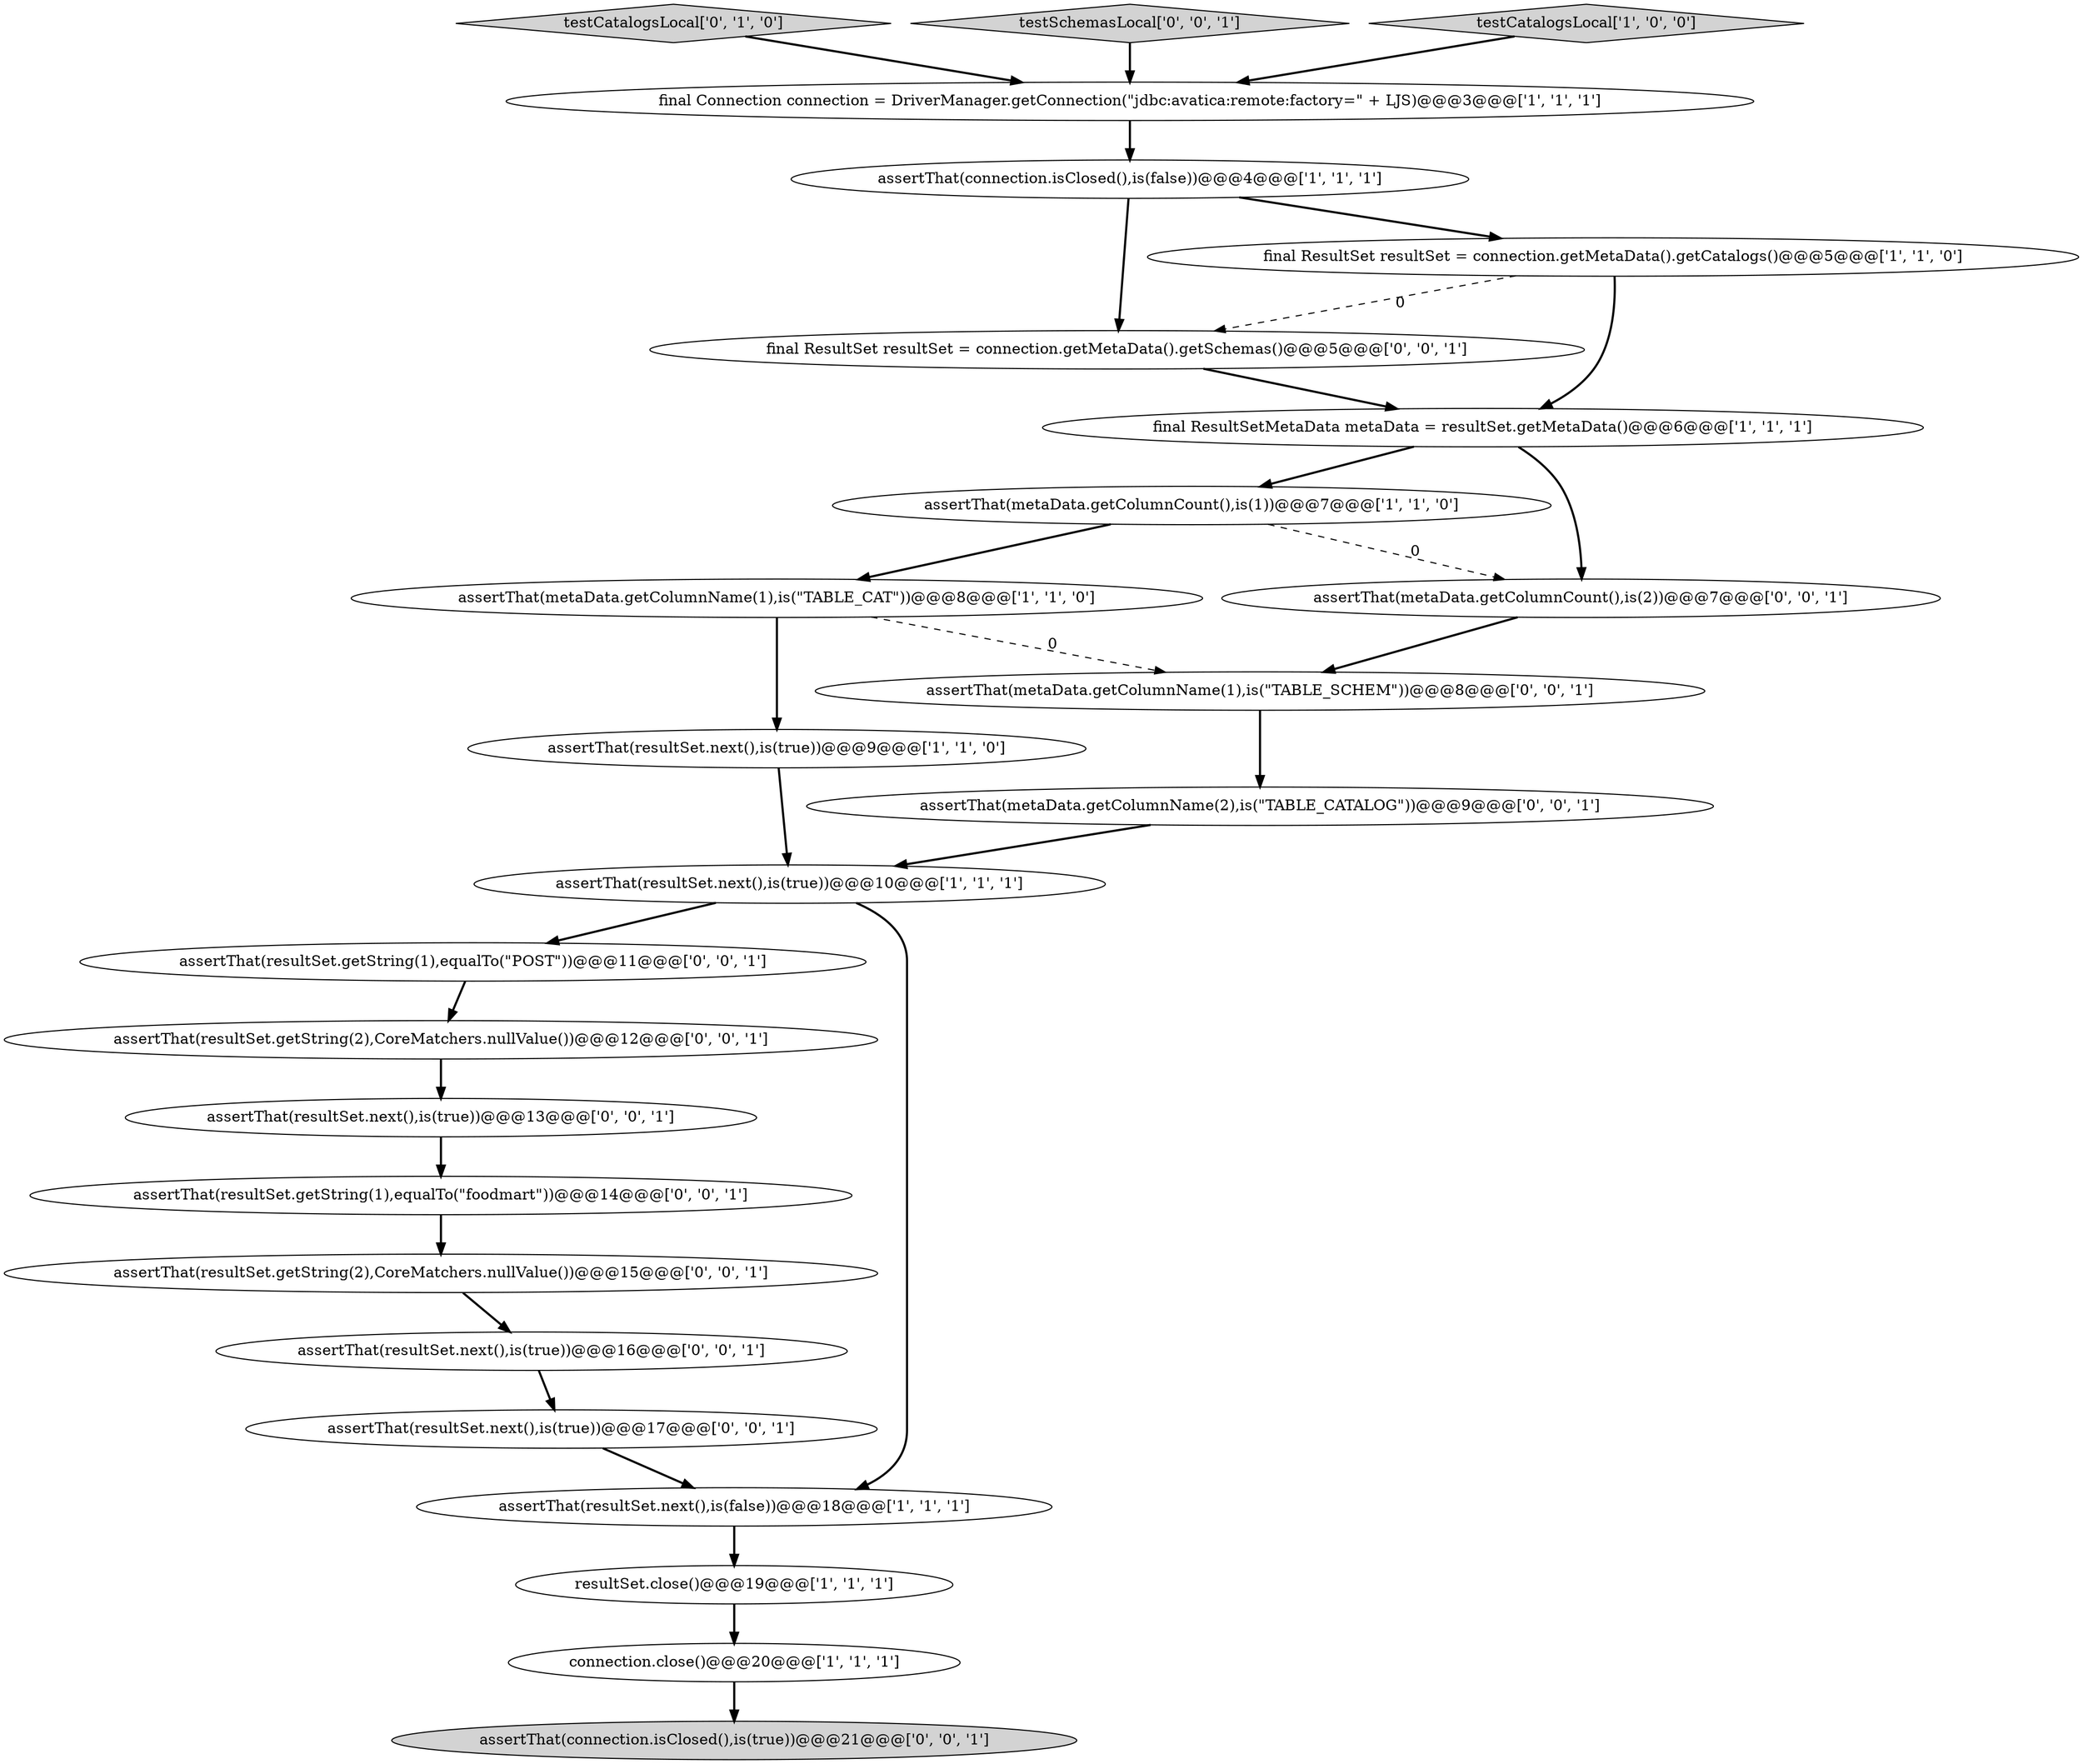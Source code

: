 digraph {
22 [style = filled, label = "assertThat(metaData.getColumnName(1),is(\"TABLE_SCHEM\"))@@@8@@@['0', '0', '1']", fillcolor = white, shape = ellipse image = "AAA0AAABBB3BBB"];
8 [style = filled, label = "connection.close()@@@20@@@['1', '1', '1']", fillcolor = white, shape = ellipse image = "AAA0AAABBB1BBB"];
12 [style = filled, label = "testCatalogsLocal['0', '1', '0']", fillcolor = lightgray, shape = diamond image = "AAA0AAABBB2BBB"];
4 [style = filled, label = "assertThat(metaData.getColumnName(1),is(\"TABLE_CAT\"))@@@8@@@['1', '1', '0']", fillcolor = white, shape = ellipse image = "AAA0AAABBB1BBB"];
16 [style = filled, label = "assertThat(resultSet.getString(1),equalTo(\"POST\"))@@@11@@@['0', '0', '1']", fillcolor = white, shape = ellipse image = "AAA0AAABBB3BBB"];
5 [style = filled, label = "resultSet.close()@@@19@@@['1', '1', '1']", fillcolor = white, shape = ellipse image = "AAA0AAABBB1BBB"];
3 [style = filled, label = "assertThat(resultSet.next(),is(false))@@@18@@@['1', '1', '1']", fillcolor = white, shape = ellipse image = "AAA0AAABBB1BBB"];
2 [style = filled, label = "assertThat(resultSet.next(),is(true))@@@9@@@['1', '1', '0']", fillcolor = white, shape = ellipse image = "AAA0AAABBB1BBB"];
10 [style = filled, label = "final ResultSetMetaData metaData = resultSet.getMetaData()@@@6@@@['1', '1', '1']", fillcolor = white, shape = ellipse image = "AAA0AAABBB1BBB"];
25 [style = filled, label = "testSchemasLocal['0', '0', '1']", fillcolor = lightgray, shape = diamond image = "AAA0AAABBB3BBB"];
6 [style = filled, label = "assertThat(connection.isClosed(),is(false))@@@4@@@['1', '1', '1']", fillcolor = white, shape = ellipse image = "AAA0AAABBB1BBB"];
0 [style = filled, label = "assertThat(resultSet.next(),is(true))@@@10@@@['1', '1', '1']", fillcolor = white, shape = ellipse image = "AAA0AAABBB1BBB"];
1 [style = filled, label = "assertThat(metaData.getColumnCount(),is(1))@@@7@@@['1', '1', '0']", fillcolor = white, shape = ellipse image = "AAA0AAABBB1BBB"];
13 [style = filled, label = "assertThat(resultSet.next(),is(true))@@@13@@@['0', '0', '1']", fillcolor = white, shape = ellipse image = "AAA0AAABBB3BBB"];
24 [style = filled, label = "assertThat(resultSet.getString(2),CoreMatchers.nullValue())@@@15@@@['0', '0', '1']", fillcolor = white, shape = ellipse image = "AAA0AAABBB3BBB"];
21 [style = filled, label = "assertThat(metaData.getColumnName(2),is(\"TABLE_CATALOG\"))@@@9@@@['0', '0', '1']", fillcolor = white, shape = ellipse image = "AAA0AAABBB3BBB"];
9 [style = filled, label = "testCatalogsLocal['1', '0', '0']", fillcolor = lightgray, shape = diamond image = "AAA0AAABBB1BBB"];
17 [style = filled, label = "assertThat(resultSet.next(),is(true))@@@16@@@['0', '0', '1']", fillcolor = white, shape = ellipse image = "AAA0AAABBB3BBB"];
7 [style = filled, label = "final Connection connection = DriverManager.getConnection(\"jdbc:avatica:remote:factory=\" + LJS)@@@3@@@['1', '1', '1']", fillcolor = white, shape = ellipse image = "AAA0AAABBB1BBB"];
14 [style = filled, label = "assertThat(metaData.getColumnCount(),is(2))@@@7@@@['0', '0', '1']", fillcolor = white, shape = ellipse image = "AAA0AAABBB3BBB"];
15 [style = filled, label = "final ResultSet resultSet = connection.getMetaData().getSchemas()@@@5@@@['0', '0', '1']", fillcolor = white, shape = ellipse image = "AAA0AAABBB3BBB"];
19 [style = filled, label = "assertThat(resultSet.getString(1),equalTo(\"foodmart\"))@@@14@@@['0', '0', '1']", fillcolor = white, shape = ellipse image = "AAA0AAABBB3BBB"];
20 [style = filled, label = "assertThat(resultSet.next(),is(true))@@@17@@@['0', '0', '1']", fillcolor = white, shape = ellipse image = "AAA0AAABBB3BBB"];
18 [style = filled, label = "assertThat(connection.isClosed(),is(true))@@@21@@@['0', '0', '1']", fillcolor = lightgray, shape = ellipse image = "AAA0AAABBB3BBB"];
23 [style = filled, label = "assertThat(resultSet.getString(2),CoreMatchers.nullValue())@@@12@@@['0', '0', '1']", fillcolor = white, shape = ellipse image = "AAA0AAABBB3BBB"];
11 [style = filled, label = "final ResultSet resultSet = connection.getMetaData().getCatalogs()@@@5@@@['1', '1', '0']", fillcolor = white, shape = ellipse image = "AAA0AAABBB1BBB"];
0->3 [style = bold, label=""];
5->8 [style = bold, label=""];
0->16 [style = bold, label=""];
1->4 [style = bold, label=""];
15->10 [style = bold, label=""];
21->0 [style = bold, label=""];
1->14 [style = dashed, label="0"];
10->14 [style = bold, label=""];
11->15 [style = dashed, label="0"];
8->18 [style = bold, label=""];
14->22 [style = bold, label=""];
22->21 [style = bold, label=""];
20->3 [style = bold, label=""];
4->2 [style = bold, label=""];
16->23 [style = bold, label=""];
4->22 [style = dashed, label="0"];
9->7 [style = bold, label=""];
25->7 [style = bold, label=""];
12->7 [style = bold, label=""];
6->15 [style = bold, label=""];
19->24 [style = bold, label=""];
3->5 [style = bold, label=""];
2->0 [style = bold, label=""];
13->19 [style = bold, label=""];
23->13 [style = bold, label=""];
11->10 [style = bold, label=""];
6->11 [style = bold, label=""];
7->6 [style = bold, label=""];
24->17 [style = bold, label=""];
10->1 [style = bold, label=""];
17->20 [style = bold, label=""];
}
